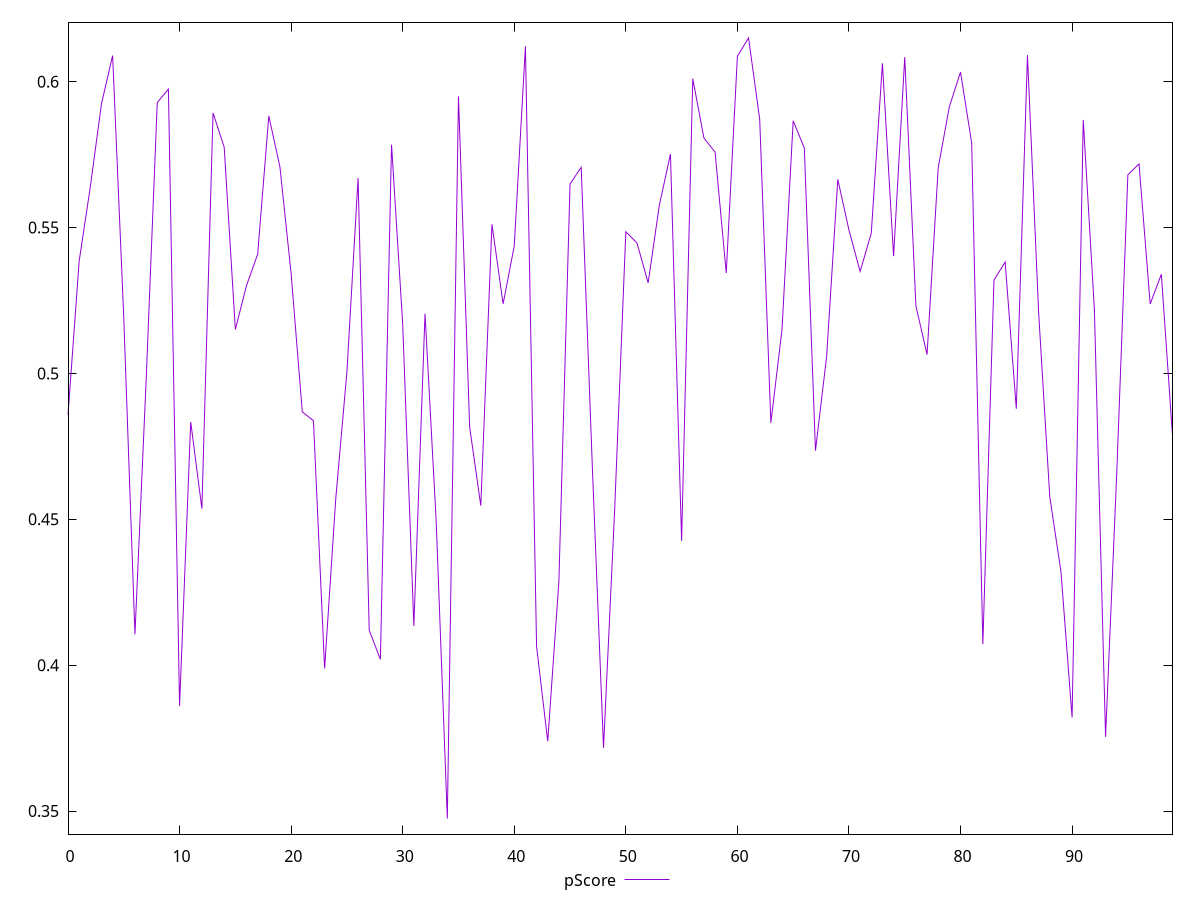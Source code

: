 reset

$pScore <<EOF
0 0.48581229471978177
1 0.5385029688298026
2 0.563928944445917
3 0.5924209036705645
4 0.6089407829215359
5 0.5189929522356096
6 0.4105635843476021
7 0.49724482093171923
8 0.592846061231793
9 0.5974430353039006
10 0.38605610108385774
11 0.4833629413918012
12 0.4536648725924023
13 0.5892674545376506
14 0.5775232578714444
15 0.5150860199930191
16 0.5301289037910408
17 0.5408643800927677
18 0.5882379205618937
19 0.5706737368906771
20 0.5341531074198836
21 0.48683813276903176
22 0.4837943806754481
23 0.39888418285737165
24 0.45705587650980883
25 0.5005218027380651
26 0.5669668831458936
27 0.41196650396920625
28 0.40199355370714834
29 0.5784046068843743
30 0.516866788790648
31 0.4134314072729832
32 0.5204742627969883
33 0.44952479698668074
34 0.347454229495588
35 0.5949758906876543
36 0.48167816197465335
37 0.454683888410948
38 0.5511044590239778
39 0.5238463196464187
40 0.5436936146826101
41 0.6121193648883487
42 0.4064858410164115
43 0.37391959535580205
44 0.42875443107609085
45 0.5649382049930328
46 0.5706314363594414
47 0.46780647811172976
48 0.3717213777209389
49 0.453384769586236
50 0.5485502717800259
51 0.5447183060529199
52 0.5310336593113172
53 0.5575566382343506
54 0.5751681509823239
55 0.44262016270383103
56 0.6010217677402319
57 0.5806799505749791
58 0.5758539630463144
59 0.5344352214681936
60 0.6086942390328953
61 0.6149973791333133
62 0.5871003552139245
63 0.48307872511724104
64 0.5151027503677695
65 0.5865926103328372
66 0.577258709697115
67 0.47353879150550776
68 0.5059018179257522
69 0.5665133342716078
70 0.5491405329756655
71 0.5349467081510819
72 0.548071496916039
73 0.6062904337461685
74 0.5401994256797364
75 0.6083928205565867
76 0.5231287879956306
77 0.5064751526605109
78 0.5705009455512918
79 0.5914234139901502
80 0.6032873175824924
81 0.5789616865477212
82 0.4072367993351221
83 0.5319889243111589
84 0.5381881405097682
85 0.48789321987970213
86 0.6090897915900667
87 0.5209839864565353
88 0.4577049006971776
89 0.43214789038551876
90 0.38209015167201604
91 0.5868971291434737
92 0.521937966881939
93 0.3754682401174579
94 0.4655188300186276
95 0.5680808909821362
96 0.5718088646679506
97 0.5237891962410398
98 0.5340139137824159
99 0.4787646615994168
EOF

set key outside below
set xrange [0:99]
set yrange [0.3421033665028335:0.6203482421260679]
set trange [0.3421033665028335:0.6203482421260679]
set terminal svg size 640, 500 enhanced background rgb 'white'
set output "report_00015_2021-02-09T16-11-33.973Z/interactive/samples/pages+cached+noadtech+nomedia/pScore/values.svg"

plot $pScore title "pScore" with line

reset
